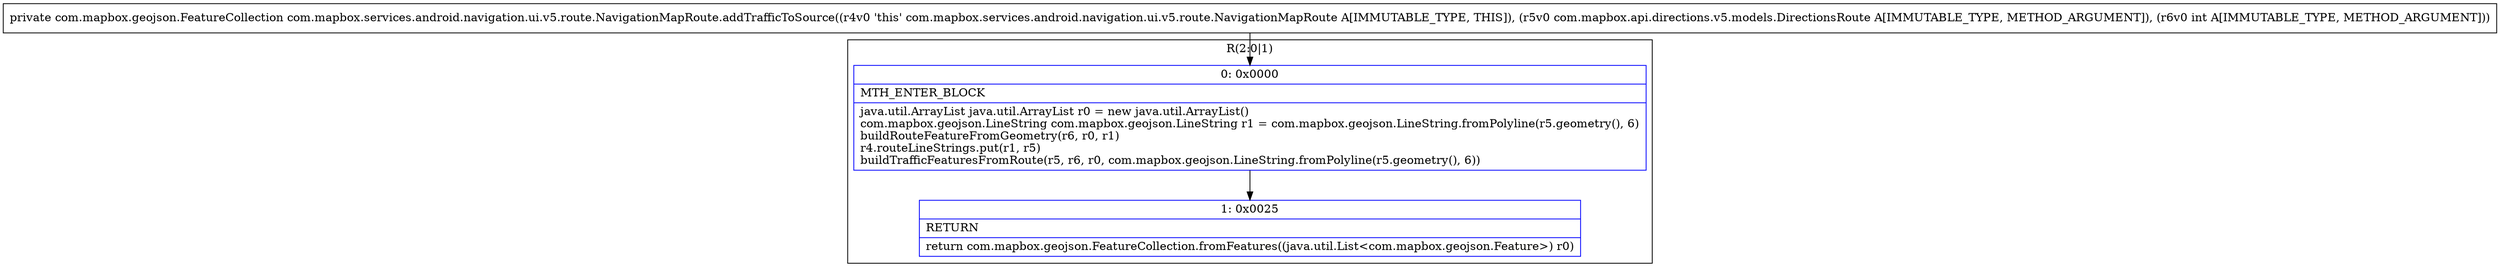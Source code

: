 digraph "CFG forcom.mapbox.services.android.navigation.ui.v5.route.NavigationMapRoute.addTrafficToSource(Lcom\/mapbox\/api\/directions\/v5\/models\/DirectionsRoute;I)Lcom\/mapbox\/geojson\/FeatureCollection;" {
subgraph cluster_Region_2130272988 {
label = "R(2:0|1)";
node [shape=record,color=blue];
Node_0 [shape=record,label="{0\:\ 0x0000|MTH_ENTER_BLOCK\l|java.util.ArrayList java.util.ArrayList r0 = new java.util.ArrayList()\lcom.mapbox.geojson.LineString com.mapbox.geojson.LineString r1 = com.mapbox.geojson.LineString.fromPolyline(r5.geometry(), 6)\lbuildRouteFeatureFromGeometry(r6, r0, r1)\lr4.routeLineStrings.put(r1, r5)\lbuildTrafficFeaturesFromRoute(r5, r6, r0, com.mapbox.geojson.LineString.fromPolyline(r5.geometry(), 6))\l}"];
Node_1 [shape=record,label="{1\:\ 0x0025|RETURN\l|return com.mapbox.geojson.FeatureCollection.fromFeatures((java.util.List\<com.mapbox.geojson.Feature\>) r0)\l}"];
}
MethodNode[shape=record,label="{private com.mapbox.geojson.FeatureCollection com.mapbox.services.android.navigation.ui.v5.route.NavigationMapRoute.addTrafficToSource((r4v0 'this' com.mapbox.services.android.navigation.ui.v5.route.NavigationMapRoute A[IMMUTABLE_TYPE, THIS]), (r5v0 com.mapbox.api.directions.v5.models.DirectionsRoute A[IMMUTABLE_TYPE, METHOD_ARGUMENT]), (r6v0 int A[IMMUTABLE_TYPE, METHOD_ARGUMENT])) }"];
MethodNode -> Node_0;
Node_0 -> Node_1;
}

